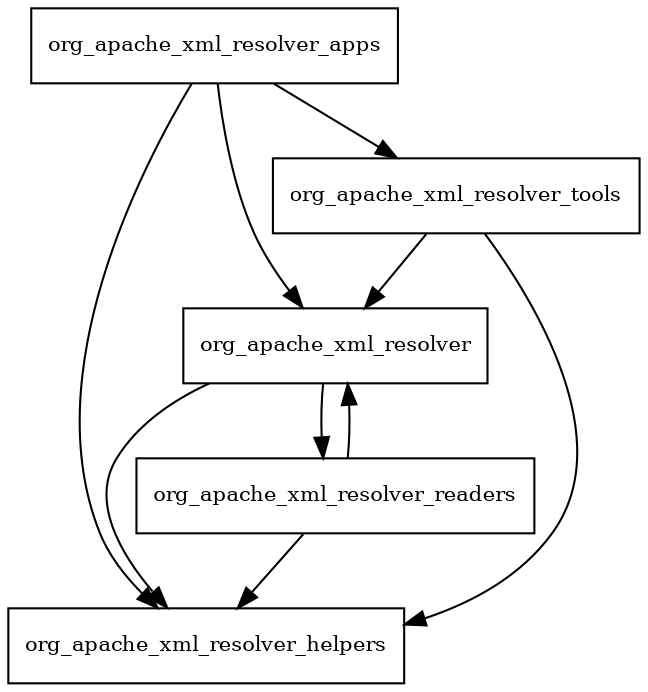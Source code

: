 digraph xml_resolver_1_2_redhat_9_package_dependencies {
  node [shape = box, fontsize=10.0];
  org_apache_xml_resolver -> org_apache_xml_resolver_helpers;
  org_apache_xml_resolver -> org_apache_xml_resolver_readers;
  org_apache_xml_resolver_apps -> org_apache_xml_resolver;
  org_apache_xml_resolver_apps -> org_apache_xml_resolver_helpers;
  org_apache_xml_resolver_apps -> org_apache_xml_resolver_tools;
  org_apache_xml_resolver_readers -> org_apache_xml_resolver;
  org_apache_xml_resolver_readers -> org_apache_xml_resolver_helpers;
  org_apache_xml_resolver_tools -> org_apache_xml_resolver;
  org_apache_xml_resolver_tools -> org_apache_xml_resolver_helpers;
}
